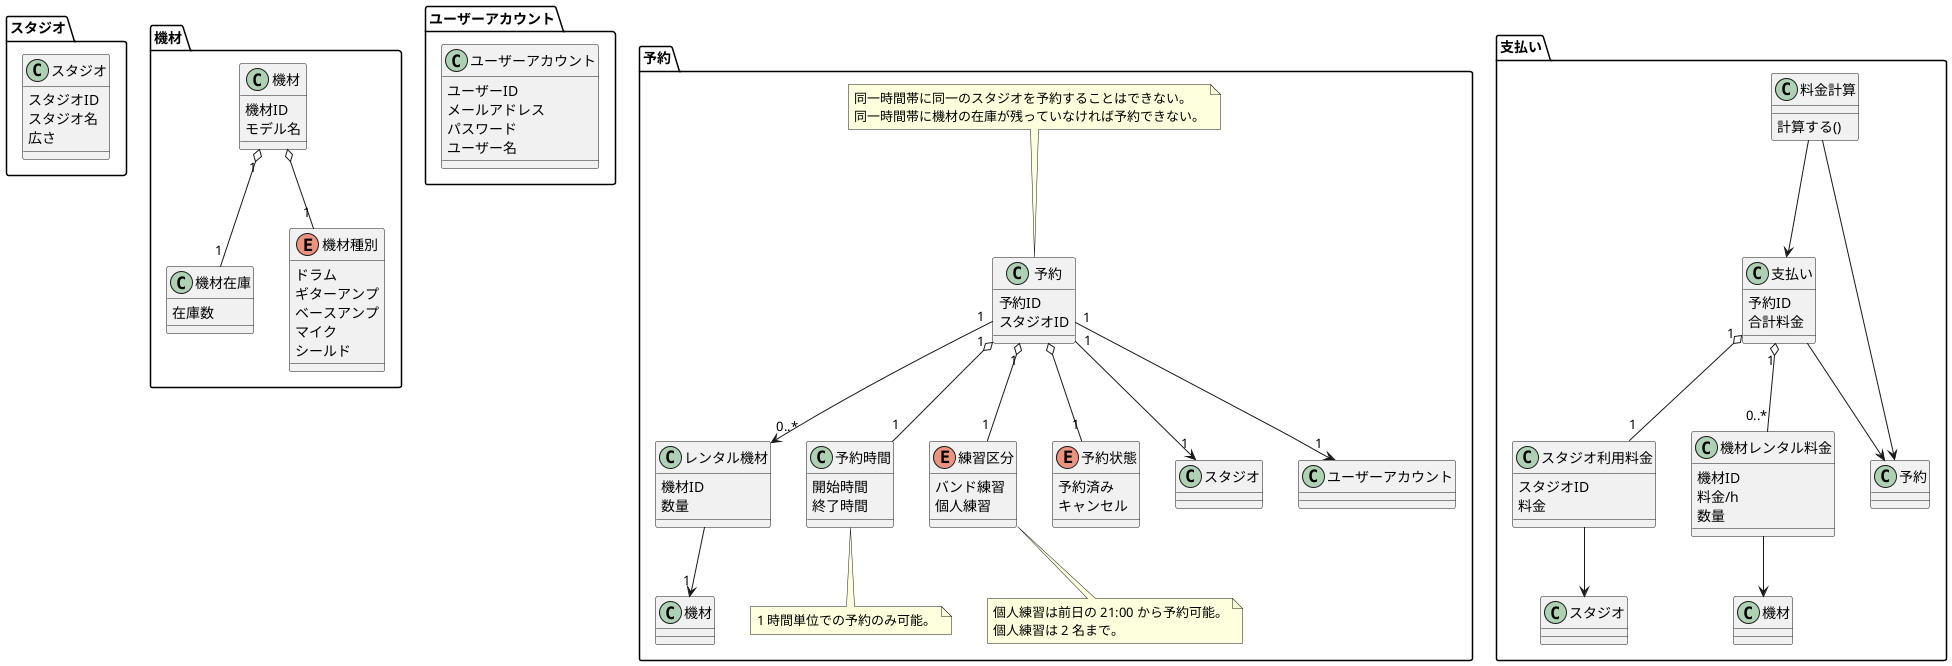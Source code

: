 @startuml DomainModel

package スタジオ
{
    class スタジオ
    {
        スタジオID
        スタジオ名
        広さ
    }
}

package 機材
{
    class 機材
    {
        機材ID
        モデル名
    }

    class 機材在庫
    {
        在庫数
    }

    enum 機材種別
    {
        ドラム
        ギターアンプ
        ベースアンプ
        マイク
        シールド
    }

    機材 o-- "1" 機材種別
    機材 "1" o-- "1" 機材在庫
}

package ユーザーアカウント
{
    class ユーザーアカウント
    {
        ユーザーID
        メールアドレス
        パスワード
        ユーザー名
    }
}

package 予約
{
    class 予約
    {
        予約ID
        スタジオID
    }

    class レンタル機材
    {
        機材ID
        数量
    }

    class 予約時間
    {
        開始時間
        終了時間
    }

    enum 練習区分
    {
        バンド練習
        個人練習
    }

    enum 予約状態
    {
        予約済み
        キャンセル
    }

    予約 "1" o-- "1" 練習区分
    予約 "1" o-- "1" 予約時間
    予約 o-- "1" 予約状態
    予約 "1" --> "0..*" レンタル機材
    レンタル機材 --> "1" 機材

    予約 "1" --> "1" スタジオ
    予約 "1" --> "1" ユーザーアカウント

    note top of 予約
    同一時間帯に同一のスタジオを予約することはできない。
    同一時間帯に機材の在庫が残っていなければ予約できない。
    end note

    note bottom of 予約時間
    1 時間単位での予約のみ可能。
    end note

    note bottom of 練習区分
    個人練習は前日の 21:00 から予約可能。
    個人練習は 2 名まで。
    end note
}

package 支払い
{
    class 支払い
    {
        予約ID
        合計料金
    }

    class スタジオ利用料金
    {
        スタジオID
        料金
    }

    class 機材レンタル料金
    {
        機材ID
        料金/h
        数量
    }

    支払い --> 予約
    スタジオ利用料金 --> スタジオ
    機材レンタル料金 --> 機材
    支払い "1" o-- "1" スタジオ利用料金
    支払い "1" o-- "0..*" 機材レンタル料金

    class 料金計算
    {
        計算する()
    }

    料金計算 --> 予約
    料金計算 --> 支払い
}

@enduml
